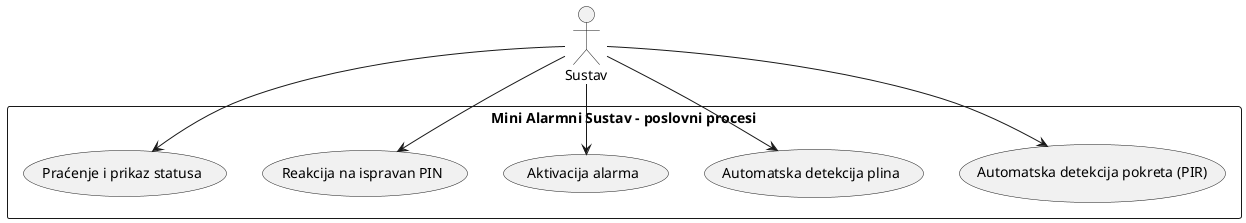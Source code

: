 @startuml
actor Sustav

rectangle "Mini Alarmni Sustav - poslovni procesi" {
  usecase "Automatska detekcija pokreta (PIR)"
  usecase "Automatska detekcija plina"
  usecase "Aktivacija alarma"
  usecase "Reakcija na ispravan PIN"
  usecase "Praćenje i prikaz statusa"
}

Sustav --> "Automatska detekcija pokreta (PIR)"
Sustav --> "Automatska detekcija plina"
Sustav --> "Aktivacija alarma"
Sustav --> "Reakcija na ispravan PIN"
Sustav --> "Praćenje i prikaz statusa"
@enduml
